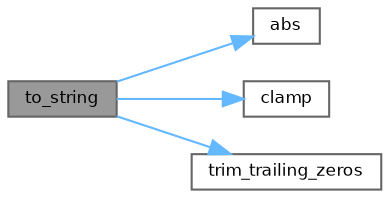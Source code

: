 digraph "to_string"
{
 // LATEX_PDF_SIZE
  bgcolor="transparent";
  edge [fontname=Helvetica,fontsize=8,labelfontname=Helvetica,labelfontsize=8];
  node [fontname=Helvetica,fontsize=8,shape=box,height=0.2,width=0.4];
  rankdir="LR";
  Node1 [id="Node000001",label="to_string",height=0.2,width=0.4,color="gray40", fillcolor="grey60", style="filled", fontcolor="black",tooltip="Converts a duration in seconds to a formatted string representation."];
  Node1 -> Node2 [id="edge1_Node000001_Node000002",color="steelblue1",style="solid",tooltip=" "];
  Node2 [id="Node000002",label="abs",height=0.2,width=0.4,color="grey40", fillcolor="white", style="filled",URL="$d2/dcb/structchdr_1_1utils_a5dbf4cb43cd80497753aa963c21fa0cf.html#a5dbf4cb43cd80497753aa963c21fa0cf",tooltip="Computes the absolute value of a given arithmetic type."];
  Node1 -> Node3 [id="edge2_Node000001_Node000003",color="steelblue1",style="solid",tooltip=" "];
  Node3 [id="Node000003",label="clamp",height=0.2,width=0.4,color="grey40", fillcolor="white", style="filled",URL="$d2/dcb/structchdr_1_1utils_a81ba0122d283ec87be2676092c872a52.html#a81ba0122d283ec87be2676092c872a52",tooltip="Constrains a value to lie within a specified range."];
  Node1 -> Node4 [id="edge3_Node000001_Node000004",color="steelblue1",style="solid",tooltip=" "];
  Node4 [id="Node000004",label="trim_trailing_zeros",height=0.2,width=0.4,color="grey40", fillcolor="white", style="filled",URL="$d2/dcb/structchdr_1_1utils_a28a782853c92df109e951592c838e5e9.html#a28a782853c92df109e951592c838e5e9",tooltip="Removes trailing zeroes from a numeric string."];
}
